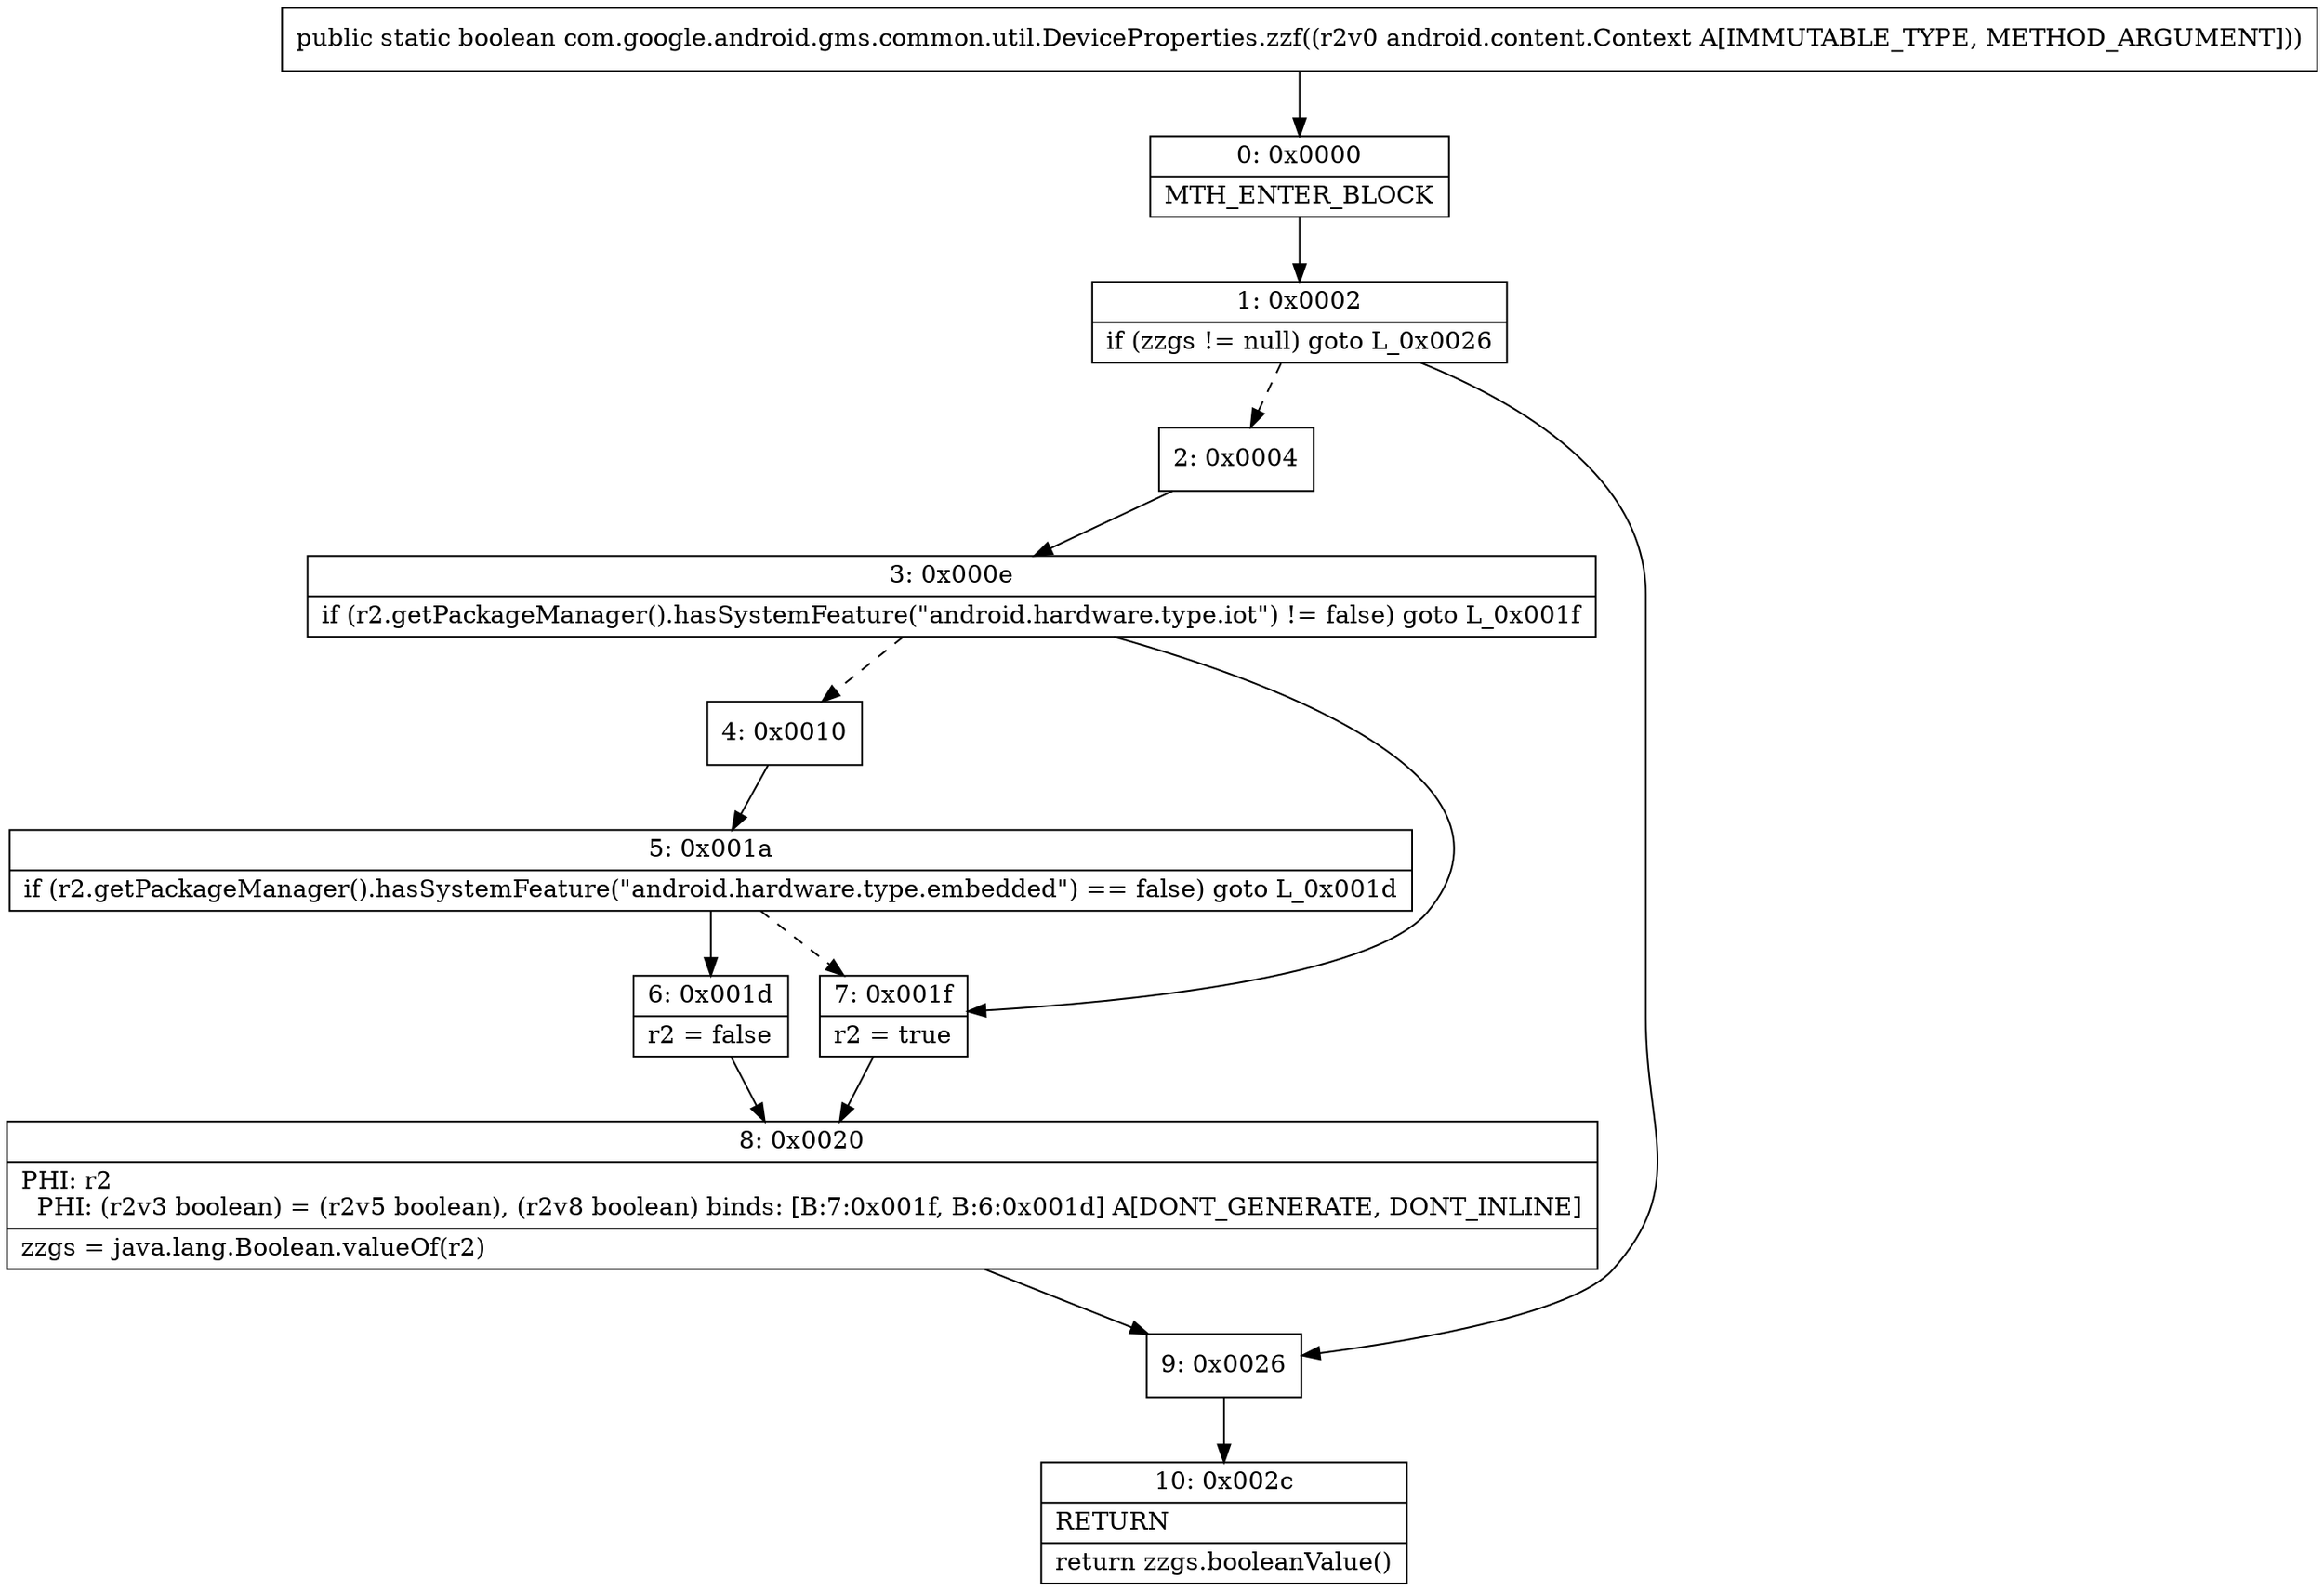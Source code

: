digraph "CFG forcom.google.android.gms.common.util.DeviceProperties.zzf(Landroid\/content\/Context;)Z" {
Node_0 [shape=record,label="{0\:\ 0x0000|MTH_ENTER_BLOCK\l}"];
Node_1 [shape=record,label="{1\:\ 0x0002|if (zzgs != null) goto L_0x0026\l}"];
Node_2 [shape=record,label="{2\:\ 0x0004}"];
Node_3 [shape=record,label="{3\:\ 0x000e|if (r2.getPackageManager().hasSystemFeature(\"android.hardware.type.iot\") != false) goto L_0x001f\l}"];
Node_4 [shape=record,label="{4\:\ 0x0010}"];
Node_5 [shape=record,label="{5\:\ 0x001a|if (r2.getPackageManager().hasSystemFeature(\"android.hardware.type.embedded\") == false) goto L_0x001d\l}"];
Node_6 [shape=record,label="{6\:\ 0x001d|r2 = false\l}"];
Node_7 [shape=record,label="{7\:\ 0x001f|r2 = true\l}"];
Node_8 [shape=record,label="{8\:\ 0x0020|PHI: r2 \l  PHI: (r2v3 boolean) = (r2v5 boolean), (r2v8 boolean) binds: [B:7:0x001f, B:6:0x001d] A[DONT_GENERATE, DONT_INLINE]\l|zzgs = java.lang.Boolean.valueOf(r2)\l}"];
Node_9 [shape=record,label="{9\:\ 0x0026}"];
Node_10 [shape=record,label="{10\:\ 0x002c|RETURN\l|return zzgs.booleanValue()\l}"];
MethodNode[shape=record,label="{public static boolean com.google.android.gms.common.util.DeviceProperties.zzf((r2v0 android.content.Context A[IMMUTABLE_TYPE, METHOD_ARGUMENT])) }"];
MethodNode -> Node_0;
Node_0 -> Node_1;
Node_1 -> Node_2[style=dashed];
Node_1 -> Node_9;
Node_2 -> Node_3;
Node_3 -> Node_4[style=dashed];
Node_3 -> Node_7;
Node_4 -> Node_5;
Node_5 -> Node_6;
Node_5 -> Node_7[style=dashed];
Node_6 -> Node_8;
Node_7 -> Node_8;
Node_8 -> Node_9;
Node_9 -> Node_10;
}

